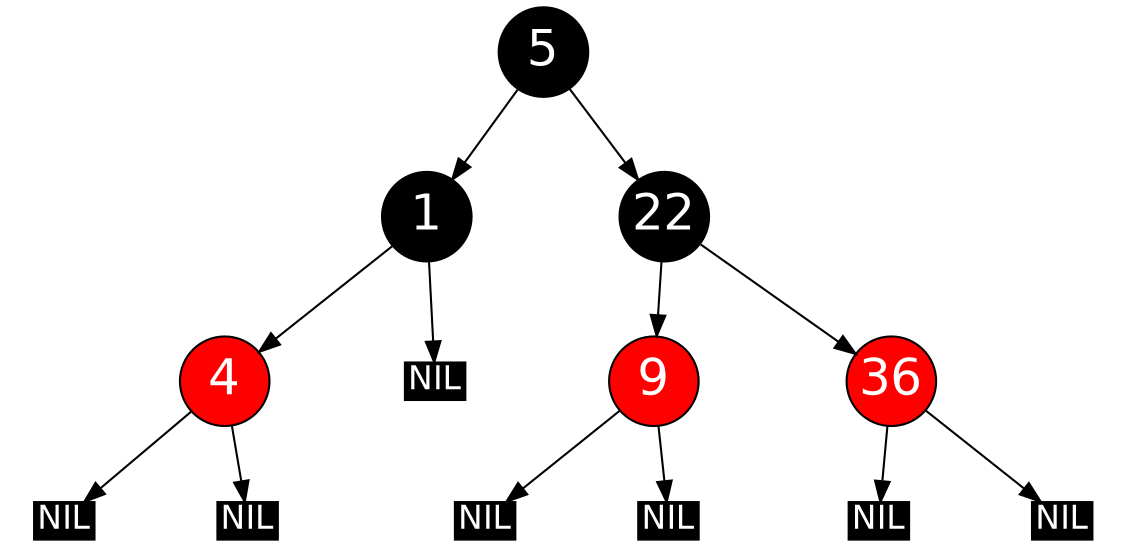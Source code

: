 digraph G {
graph [ratio=.48; ordering="out"];
node [style=filled, color=black, shape=circle, width=.6
fontname=Helvetica, fontweight=bold, fontcolor=white,
fontsize=24, fixedsize=true];

9, 36, 4, 9, 36, 4 [fillcolor=red];
n1, n2, n3, n4, n5, n6, n7
 [label="NIL", shape=record, width=.4,height=.25, fontsize=16];

22 -> 9, 36;
1 -> 4;
1 -> n1;
5 -> 1, 22;
9 -> n2, n3;
36 -> n4, n5;
4 -> n6, n7;

}
